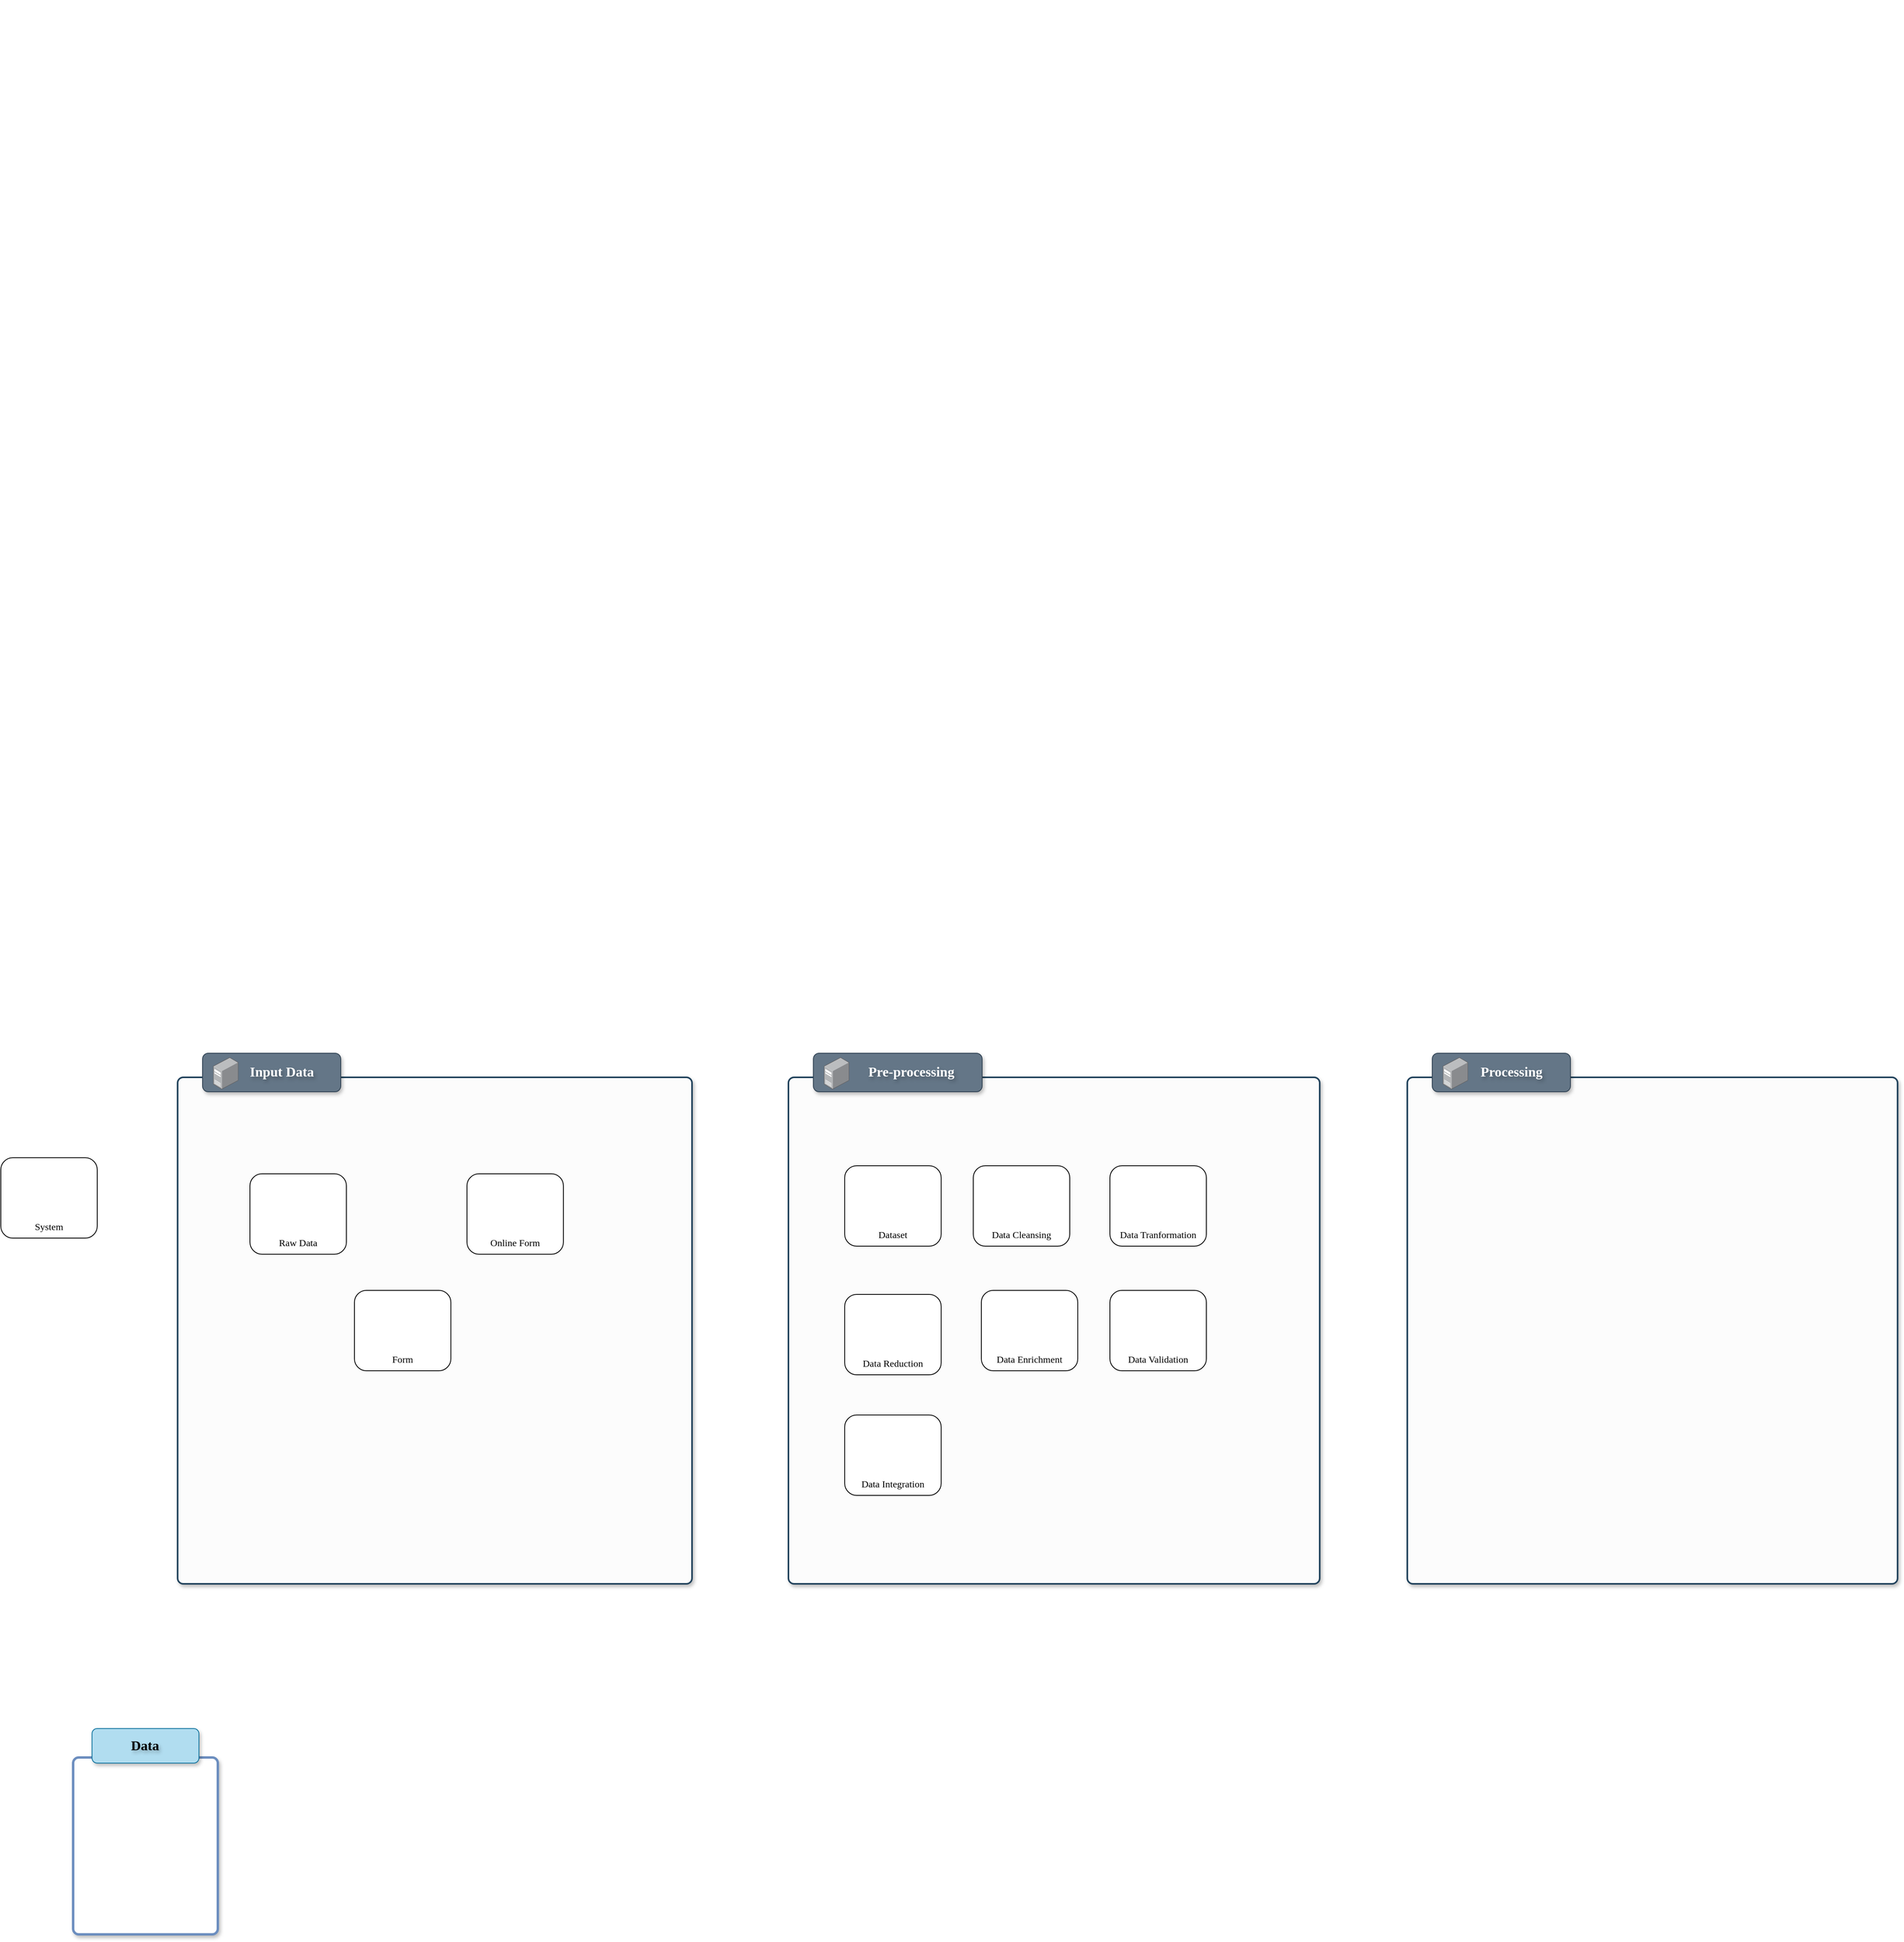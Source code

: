 <mxfile version="24.7.15">
  <diagram name="Page-1" id="xaBScqVrZRNOG_s1V2p9">
    <mxGraphModel dx="1195" dy="-1699" grid="1" gridSize="10" guides="1" tooltips="1" connect="1" arrows="1" fold="1" page="1" pageScale="1" pageWidth="827" pageHeight="1169" math="0" shadow="0">
      <root>
        <mxCell id="0" />
        <mxCell id="1" parent="0" />
        <mxCell id="43QZVn4vfsfI2NEGmepG-2" value="" style="shape=image;verticalLabelPosition=bottom;labelBackgroundColor=default;verticalAlign=top;aspect=fixed;imageAspect=0;image=https://images.clickittech.com/2020/wp-content/uploads/2022/03/10172917/Diagram-56-scaled.jpg;" parent="1" vertex="1">
          <mxGeometry x="420" y="3450" width="1200" height="821" as="geometry" />
        </mxCell>
        <mxCell id="IYAlEV4HdCrfrUGSwek0-1" value="System" style="rounded=1;whiteSpace=wrap;html=1;fontFamily=Chakra Petch;fontSource=https%3A%2F%2Ffonts.googleapis.com%2Fcss%3Ffamily%3DChakra%2BPetch;verticalAlign=bottom;spacingBottom=5;" vertex="1" parent="1">
          <mxGeometry x="30" y="4890" width="120" height="100" as="geometry" />
        </mxCell>
        <mxCell id="IYAlEV4HdCrfrUGSwek0-4" value="" style="rounded=1;whiteSpace=wrap;html=1;absoluteArcSize=1;arcSize=14;strokeWidth=2;strokeColor=#23445d;shadow=1;textShadow=1;movable=1;resizable=1;rotatable=1;deletable=1;editable=1;locked=0;connectable=1;fillColor=#FCFCFC;" vertex="1" parent="1">
          <mxGeometry x="1010" y="4790" width="661" height="630" as="geometry" />
        </mxCell>
        <mxCell id="IYAlEV4HdCrfrUGSwek0-5" value="" style="group;fontFamily=Chakra Petch;fontSource=https%3A%2F%2Ffonts.googleapis.com%2Fcss%3Ffamily%3DChakra%2BPetch;" vertex="1" connectable="0" parent="1">
          <mxGeometry x="1041" y="4760" width="250" height="48" as="geometry" />
        </mxCell>
        <mxCell id="IYAlEV4HdCrfrUGSwek0-6" value="&lt;span style=&quot;font-size: 17px;&quot;&gt;&lt;b&gt;&amp;nbsp; &amp;nbsp; &amp;nbsp; &amp;nbsp; Pre-processing&lt;/b&gt;&lt;/span&gt;" style="rounded=1;whiteSpace=wrap;html=1;fillColor=#647687;strokeColor=#314354;glass=0;shadow=1;textShadow=1;fontColor=#ffffff;fontFamily=Chakra Petch;fontSource=https%3A%2F%2Ffonts.googleapis.com%2Fcss%3Ffamily%3DChakra%2BPetch;" vertex="1" parent="IYAlEV4HdCrfrUGSwek0-5">
          <mxGeometry width="210" height="48" as="geometry" />
        </mxCell>
        <mxCell id="IYAlEV4HdCrfrUGSwek0-7" value="" style="image;points=[];aspect=fixed;html=1;align=center;shadow=0;dashed=0;image=img/lib/allied_telesis/computer_and_terminals/Server_Desktop.svg;" vertex="1" parent="IYAlEV4HdCrfrUGSwek0-5">
          <mxGeometry x="13.08" y="4.94" width="31.6" height="40.06" as="geometry" />
        </mxCell>
        <mxCell id="IYAlEV4HdCrfrUGSwek0-8" value="" style="rounded=1;whiteSpace=wrap;html=1;absoluteArcSize=1;arcSize=14;strokeWidth=2;strokeColor=#23445d;shadow=1;textShadow=1;movable=1;resizable=1;rotatable=1;deletable=1;editable=1;locked=0;connectable=1;fillColor=#FCFCFC;" vertex="1" parent="1">
          <mxGeometry x="1780" y="4790" width="610" height="630" as="geometry" />
        </mxCell>
        <mxCell id="IYAlEV4HdCrfrUGSwek0-9" value="" style="group;fontFamily=Chakra Petch;fontSource=https%3A%2F%2Ffonts.googleapis.com%2Fcss%3Ffamily%3DChakra%2BPetch;" vertex="1" connectable="0" parent="1">
          <mxGeometry x="1811" y="4760" width="172.0" height="48" as="geometry" />
        </mxCell>
        <mxCell id="IYAlEV4HdCrfrUGSwek0-10" value="&lt;span style=&quot;font-size: 17px;&quot;&gt;&lt;b&gt;&amp;nbsp; &amp;nbsp; &amp;nbsp; Processing&lt;/b&gt;&lt;/span&gt;" style="rounded=1;whiteSpace=wrap;html=1;fillColor=#647687;strokeColor=#314354;glass=0;shadow=1;textShadow=1;fontColor=#ffffff;fontFamily=Chakra Petch;fontSource=https%3A%2F%2Ffonts.googleapis.com%2Fcss%3Ffamily%3DChakra%2BPetch;" vertex="1" parent="IYAlEV4HdCrfrUGSwek0-9">
          <mxGeometry width="172" height="48" as="geometry" />
        </mxCell>
        <mxCell id="IYAlEV4HdCrfrUGSwek0-11" value="" style="image;points=[];aspect=fixed;html=1;align=center;shadow=0;dashed=0;image=img/lib/allied_telesis/computer_and_terminals/Server_Desktop.svg;" vertex="1" parent="IYAlEV4HdCrfrUGSwek0-9">
          <mxGeometry x="13.08" y="4.94" width="31.6" height="40.06" as="geometry" />
        </mxCell>
        <mxCell id="IYAlEV4HdCrfrUGSwek0-17" value="" style="rounded=1;whiteSpace=wrap;html=1;absoluteArcSize=1;arcSize=14;strokeWidth=3;strokeColor=#6C8EBF;shadow=1;textShadow=1;" vertex="1" parent="1">
          <mxGeometry x="120" y="5636" width="180" height="220" as="geometry" />
        </mxCell>
        <mxCell id="IYAlEV4HdCrfrUGSwek0-20" value="Data" style="rounded=1;whiteSpace=wrap;html=1;fillColor=#b1ddf0;strokeColor=#10739e;glass=0;shadow=1;textShadow=1;fontSize=17;fontFamily=Chakra Petch;fontSource=https%3A%2F%2Ffonts.googleapis.com%2Fcss%3Ffamily%3DChakra%2BPetch;fontStyle=1" vertex="1" parent="1">
          <mxGeometry x="143.46" y="5600" width="133.08" height="43" as="geometry" />
        </mxCell>
        <mxCell id="IYAlEV4HdCrfrUGSwek0-24" value="Dataset" style="rounded=1;whiteSpace=wrap;html=1;fontFamily=Chakra Petch;fontSource=https%3A%2F%2Ffonts.googleapis.com%2Fcss%3Ffamily%3DChakra%2BPetch;verticalAlign=bottom;spacingBottom=5;" vertex="1" parent="1">
          <mxGeometry x="1080" y="4900" width="120" height="100" as="geometry" />
        </mxCell>
        <mxCell id="IYAlEV4HdCrfrUGSwek0-25" value="Data Cleans&lt;span style=&quot;background-color: initial;&quot;&gt;ing&lt;/span&gt;" style="rounded=1;whiteSpace=wrap;html=1;fontFamily=Chakra Petch;fontSource=https%3A%2F%2Ffonts.googleapis.com%2Fcss%3Ffamily%3DChakra%2BPetch;verticalAlign=bottom;spacingBottom=5;" vertex="1" parent="1">
          <mxGeometry x="1240" y="4900" width="120" height="100" as="geometry" />
        </mxCell>
        <mxCell id="IYAlEV4HdCrfrUGSwek0-26" value="Data Tranformation" style="rounded=1;whiteSpace=wrap;html=1;fontFamily=Chakra Petch;fontSource=https%3A%2F%2Ffonts.googleapis.com%2Fcss%3Ffamily%3DChakra%2BPetch;verticalAlign=bottom;spacingBottom=5;" vertex="1" parent="1">
          <mxGeometry x="1410" y="4900" width="120" height="100" as="geometry" />
        </mxCell>
        <mxCell id="IYAlEV4HdCrfrUGSwek0-27" value="Data Integration" style="rounded=1;whiteSpace=wrap;html=1;fontFamily=Chakra Petch;fontSource=https%3A%2F%2Ffonts.googleapis.com%2Fcss%3Ffamily%3DChakra%2BPetch;verticalAlign=bottom;spacingBottom=5;" vertex="1" parent="1">
          <mxGeometry x="1080" y="5210" width="120" height="100" as="geometry" />
        </mxCell>
        <mxCell id="IYAlEV4HdCrfrUGSwek0-28" value="Data Enrichment" style="rounded=1;whiteSpace=wrap;html=1;fontFamily=Chakra Petch;fontSource=https%3A%2F%2Ffonts.googleapis.com%2Fcss%3Ffamily%3DChakra%2BPetch;verticalAlign=bottom;spacingBottom=5;" vertex="1" parent="1">
          <mxGeometry x="1250" y="5055" width="120" height="100" as="geometry" />
        </mxCell>
        <mxCell id="IYAlEV4HdCrfrUGSwek0-29" value="Data Validation" style="rounded=1;whiteSpace=wrap;html=1;fontFamily=Chakra Petch;fontSource=https%3A%2F%2Ffonts.googleapis.com%2Fcss%3Ffamily%3DChakra%2BPetch;verticalAlign=bottom;spacingBottom=5;" vertex="1" parent="1">
          <mxGeometry x="1410" y="5055" width="120" height="100" as="geometry" />
        </mxCell>
        <mxCell id="IYAlEV4HdCrfrUGSwek0-30" value="Data Reduction" style="rounded=1;whiteSpace=wrap;html=1;fontFamily=Chakra Petch;fontSource=https%3A%2F%2Ffonts.googleapis.com%2Fcss%3Ffamily%3DChakra%2BPetch;verticalAlign=bottom;spacingBottom=5;" vertex="1" parent="1">
          <mxGeometry x="1080" y="5060" width="120" height="100" as="geometry" />
        </mxCell>
        <mxCell id="IYAlEV4HdCrfrUGSwek0-32" value="`" style="rounded=1;whiteSpace=wrap;html=1;absoluteArcSize=1;arcSize=14;strokeWidth=2;strokeColor=#23445d;shadow=1;textShadow=1;movable=1;resizable=1;rotatable=1;deletable=1;editable=1;locked=0;connectable=1;fillColor=#FCFCFC;" vertex="1" parent="1">
          <mxGeometry x="250" y="4790" width="640" height="630" as="geometry" />
        </mxCell>
        <mxCell id="IYAlEV4HdCrfrUGSwek0-33" value="" style="group;fontFamily=Chakra Petch;fontSource=https%3A%2F%2Ffonts.googleapis.com%2Fcss%3Ffamily%3DChakra%2BPetch;" vertex="1" connectable="0" parent="1">
          <mxGeometry x="281" y="4760" width="172.0" height="48" as="geometry" />
        </mxCell>
        <mxCell id="IYAlEV4HdCrfrUGSwek0-34" value="&lt;span style=&quot;font-size: 17px;&quot;&gt;&lt;b&gt;&amp;nbsp; &amp;nbsp; &amp;nbsp; Input Data&lt;/b&gt;&lt;/span&gt;" style="rounded=1;whiteSpace=wrap;html=1;fillColor=#647687;strokeColor=#314354;glass=0;shadow=1;textShadow=1;fontColor=#ffffff;fontFamily=Chakra Petch;fontSource=https%3A%2F%2Ffonts.googleapis.com%2Fcss%3Ffamily%3DChakra%2BPetch;" vertex="1" parent="IYAlEV4HdCrfrUGSwek0-33">
          <mxGeometry width="172" height="48" as="geometry" />
        </mxCell>
        <mxCell id="IYAlEV4HdCrfrUGSwek0-35" value="" style="image;points=[];aspect=fixed;html=1;align=center;shadow=0;dashed=0;image=img/lib/allied_telesis/computer_and_terminals/Server_Desktop.svg;" vertex="1" parent="IYAlEV4HdCrfrUGSwek0-33">
          <mxGeometry x="13.08" y="4.94" width="31.6" height="40.06" as="geometry" />
        </mxCell>
        <mxCell id="IYAlEV4HdCrfrUGSwek0-36" value="Raw Data" style="rounded=1;whiteSpace=wrap;html=1;fontFamily=Chakra Petch;fontSource=https%3A%2F%2Ffonts.googleapis.com%2Fcss%3Ffamily%3DChakra%2BPetch;verticalAlign=bottom;spacingBottom=5;" vertex="1" parent="1">
          <mxGeometry x="340" y="4910" width="120" height="100" as="geometry" />
        </mxCell>
        <mxCell id="IYAlEV4HdCrfrUGSwek0-37" value="Online Form" style="rounded=1;whiteSpace=wrap;html=1;fontFamily=Chakra Petch;fontSource=https%3A%2F%2Ffonts.googleapis.com%2Fcss%3Ffamily%3DChakra%2BPetch;verticalAlign=bottom;spacingBottom=5;" vertex="1" parent="1">
          <mxGeometry x="610" y="4910" width="120" height="100" as="geometry" />
        </mxCell>
        <mxCell id="IYAlEV4HdCrfrUGSwek0-38" value="Form" style="rounded=1;whiteSpace=wrap;html=1;fontFamily=Chakra Petch;fontSource=https%3A%2F%2Ffonts.googleapis.com%2Fcss%3Ffamily%3DChakra%2BPetch;verticalAlign=bottom;spacingBottom=5;" vertex="1" parent="1">
          <mxGeometry x="470" y="5055" width="120" height="100" as="geometry" />
        </mxCell>
      </root>
    </mxGraphModel>
  </diagram>
</mxfile>
